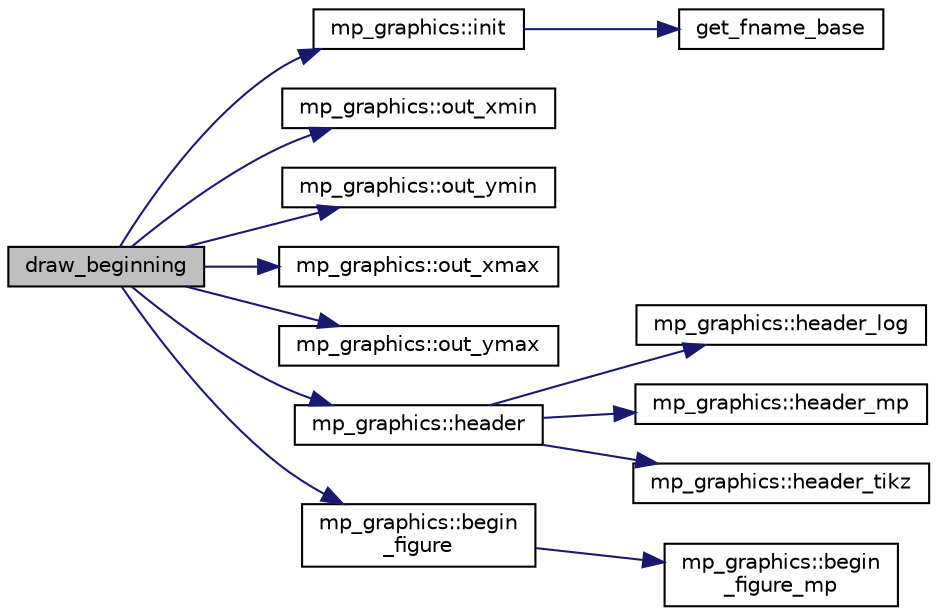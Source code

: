 digraph "draw_beginning"
{
  edge [fontname="Helvetica",fontsize="10",labelfontname="Helvetica",labelfontsize="10"];
  node [fontname="Helvetica",fontsize="10",shape=record];
  rankdir="LR";
  Node0 [label="draw_beginning",height=0.2,width=0.4,color="black", fillcolor="grey75", style="filled", fontcolor="black"];
  Node0 -> Node1 [color="midnightblue",fontsize="10",style="solid",fontname="Helvetica"];
  Node1 [label="mp_graphics::init",height=0.2,width=0.4,color="black", fillcolor="white", style="filled",URL="$da/d2c/classmp__graphics.html#a48eeaba8be672a2d5eee6b1f428b947e"];
  Node1 -> Node2 [color="midnightblue",fontsize="10",style="solid",fontname="Helvetica"];
  Node2 [label="get_fname_base",height=0.2,width=0.4,color="black", fillcolor="white", style="filled",URL="$d5/db4/io__and__os_8h.html#a9f25fee3f57fa74a30296738b5ebee3d"];
  Node0 -> Node3 [color="midnightblue",fontsize="10",style="solid",fontname="Helvetica"];
  Node3 [label="mp_graphics::out_xmin",height=0.2,width=0.4,color="black", fillcolor="white", style="filled",URL="$da/d2c/classmp__graphics.html#a565bfb3987a4e246e3fd61d15c714ee7"];
  Node0 -> Node4 [color="midnightblue",fontsize="10",style="solid",fontname="Helvetica"];
  Node4 [label="mp_graphics::out_ymin",height=0.2,width=0.4,color="black", fillcolor="white", style="filled",URL="$da/d2c/classmp__graphics.html#a01d97c3ec8360a3c2244aa895e2b9c9e"];
  Node0 -> Node5 [color="midnightblue",fontsize="10",style="solid",fontname="Helvetica"];
  Node5 [label="mp_graphics::out_xmax",height=0.2,width=0.4,color="black", fillcolor="white", style="filled",URL="$da/d2c/classmp__graphics.html#af0f66267f65077db72afeb0ce0b8df31"];
  Node0 -> Node6 [color="midnightblue",fontsize="10",style="solid",fontname="Helvetica"];
  Node6 [label="mp_graphics::out_ymax",height=0.2,width=0.4,color="black", fillcolor="white", style="filled",URL="$da/d2c/classmp__graphics.html#a16d4b00f27d431c20c08840b6043cc7f"];
  Node0 -> Node7 [color="midnightblue",fontsize="10",style="solid",fontname="Helvetica"];
  Node7 [label="mp_graphics::header",height=0.2,width=0.4,color="black", fillcolor="white", style="filled",URL="$da/d2c/classmp__graphics.html#ad500b1cac8c75bf8a2f2ac78938c4e30"];
  Node7 -> Node8 [color="midnightblue",fontsize="10",style="solid",fontname="Helvetica"];
  Node8 [label="mp_graphics::header_log",height=0.2,width=0.4,color="black", fillcolor="white", style="filled",URL="$da/d2c/classmp__graphics.html#a001ad397d28bb3032a3201aac0896ce8"];
  Node7 -> Node9 [color="midnightblue",fontsize="10",style="solid",fontname="Helvetica"];
  Node9 [label="mp_graphics::header_mp",height=0.2,width=0.4,color="black", fillcolor="white", style="filled",URL="$da/d2c/classmp__graphics.html#ad08252e9be57fd9d484a80a1c3602969"];
  Node7 -> Node10 [color="midnightblue",fontsize="10",style="solid",fontname="Helvetica"];
  Node10 [label="mp_graphics::header_tikz",height=0.2,width=0.4,color="black", fillcolor="white", style="filled",URL="$da/d2c/classmp__graphics.html#a89a5fbf0e495443260399c1b6b3bb320"];
  Node0 -> Node11 [color="midnightblue",fontsize="10",style="solid",fontname="Helvetica"];
  Node11 [label="mp_graphics::begin\l_figure",height=0.2,width=0.4,color="black", fillcolor="white", style="filled",URL="$da/d2c/classmp__graphics.html#a5755257d778fb161984a756d0ad9c600"];
  Node11 -> Node12 [color="midnightblue",fontsize="10",style="solid",fontname="Helvetica"];
  Node12 [label="mp_graphics::begin\l_figure_mp",height=0.2,width=0.4,color="black", fillcolor="white", style="filled",URL="$da/d2c/classmp__graphics.html#aab98691d8a4a65a5ac8ed06e8f71c640"];
}
